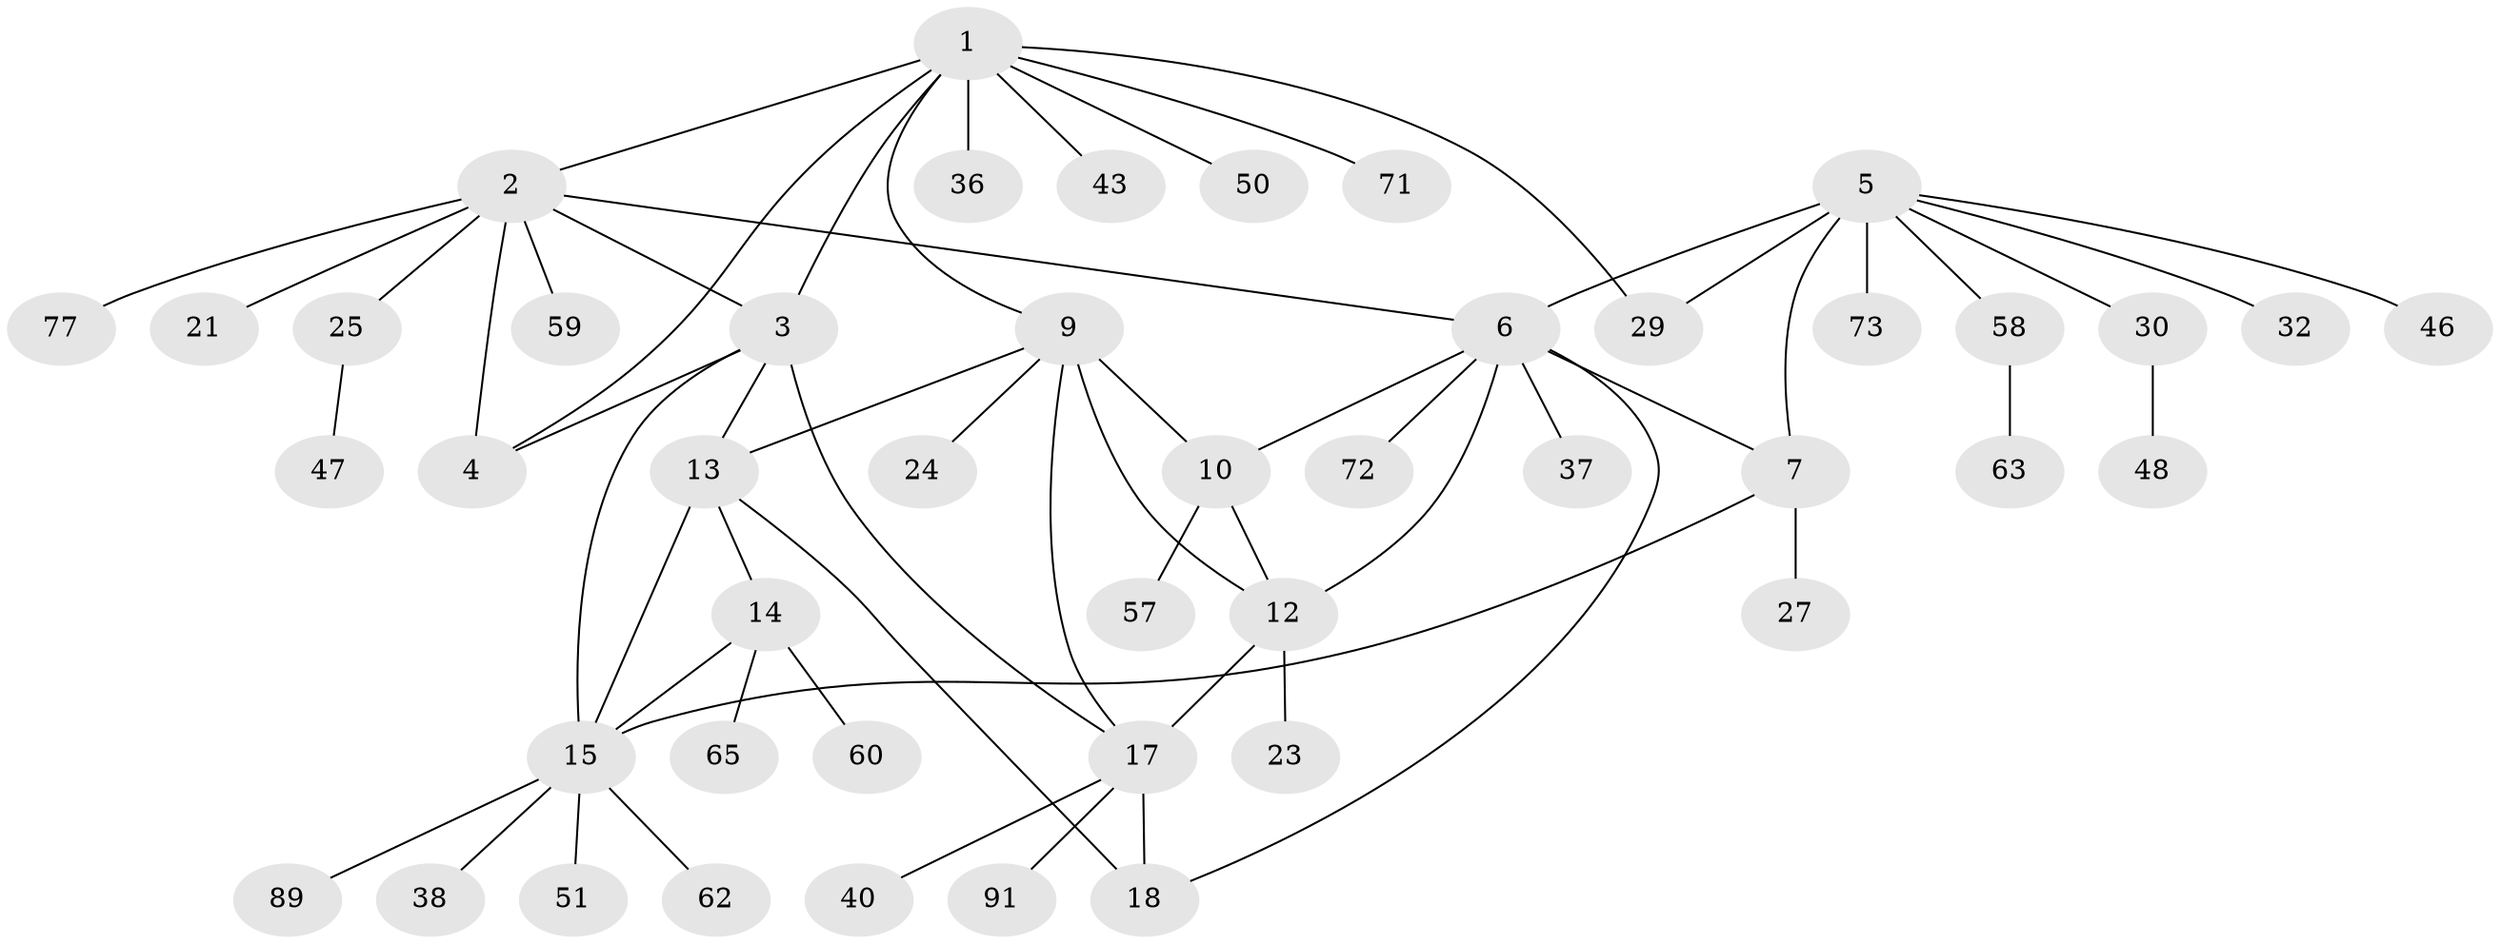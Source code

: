 // original degree distribution, {9: 0.03225806451612903, 8: 0.021505376344086023, 6: 0.053763440860215055, 4: 0.010752688172043012, 5: 0.043010752688172046, 7: 0.053763440860215055, 1: 0.5376344086021505, 2: 0.1827956989247312, 3: 0.06451612903225806}
// Generated by graph-tools (version 1.1) at 2025/16/03/09/25 04:16:02]
// undirected, 46 vertices, 61 edges
graph export_dot {
graph [start="1"]
  node [color=gray90,style=filled];
  1 [super="+34"];
  2;
  3;
  4 [super="+66"];
  5;
  6 [super="+8+75"];
  7;
  9 [super="+11"];
  10 [super="+56+88+93"];
  12 [super="+22+31"];
  13;
  14 [super="+44+26"];
  15 [super="+16+35+86+67"];
  17 [super="+19+28+33"];
  18 [super="+20+61+84"];
  21;
  23;
  24 [super="+54"];
  25 [super="+45"];
  27;
  29 [super="+41"];
  30 [super="+39"];
  32;
  36;
  37 [super="+80+69"];
  38;
  40 [super="+76"];
  43;
  46 [super="+64"];
  47;
  48;
  50 [super="+85+52"];
  51 [super="+82+68"];
  57;
  58;
  59;
  60;
  62;
  63;
  65;
  71;
  72;
  73;
  77;
  89;
  91;
  1 -- 2;
  1 -- 3;
  1 -- 4;
  1 -- 36;
  1 -- 50;
  1 -- 71;
  1 -- 43;
  1 -- 9;
  1 -- 29;
  2 -- 3;
  2 -- 4;
  2 -- 6;
  2 -- 21;
  2 -- 25;
  2 -- 59;
  2 -- 77;
  3 -- 4;
  3 -- 13;
  3 -- 17;
  3 -- 15;
  5 -- 6 [weight=2];
  5 -- 7;
  5 -- 29;
  5 -- 30;
  5 -- 32;
  5 -- 46;
  5 -- 58;
  5 -- 73;
  6 -- 7 [weight=2];
  6 -- 18;
  6 -- 72;
  6 -- 37;
  6 -- 10;
  6 -- 12;
  7 -- 15;
  7 -- 27;
  9 -- 10 [weight=2];
  9 -- 12 [weight=2];
  9 -- 24;
  9 -- 13;
  9 -- 17;
  10 -- 12;
  10 -- 57;
  12 -- 23;
  12 -- 17;
  13 -- 14;
  13 -- 15 [weight=2];
  13 -- 18;
  14 -- 15 [weight=2];
  14 -- 60;
  14 -- 65;
  15 -- 51;
  15 -- 38;
  15 -- 62;
  15 -- 89;
  17 -- 18 [weight=4];
  17 -- 40;
  17 -- 91;
  25 -- 47;
  30 -- 48;
  58 -- 63;
}
